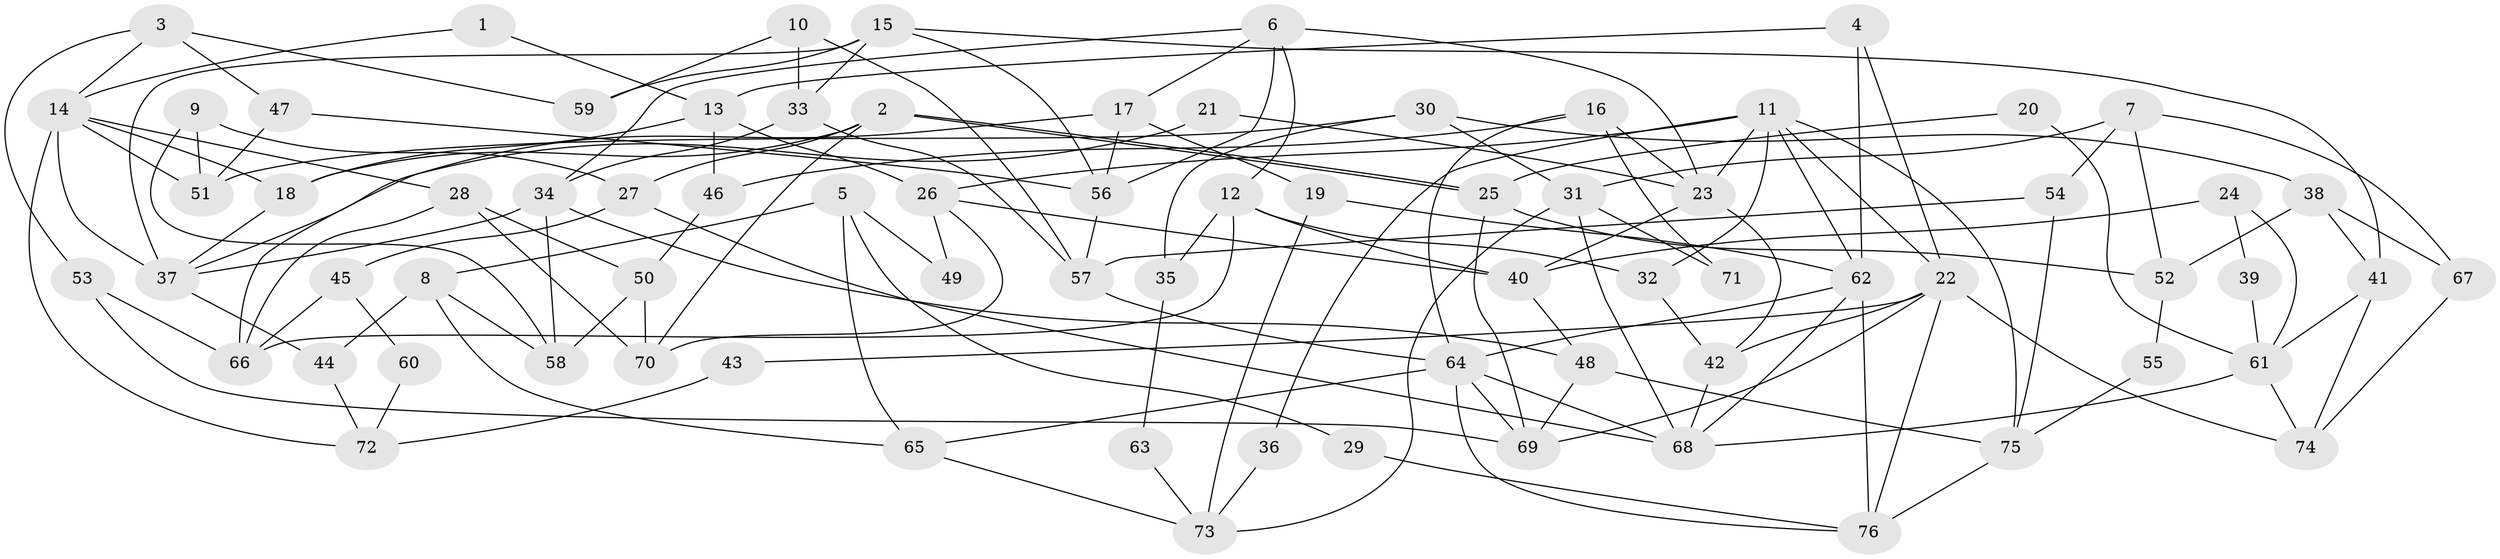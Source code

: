 // Generated by graph-tools (version 1.1) at 2025/14/03/09/25 04:14:57]
// undirected, 76 vertices, 152 edges
graph export_dot {
graph [start="1"]
  node [color=gray90,style=filled];
  1;
  2;
  3;
  4;
  5;
  6;
  7;
  8;
  9;
  10;
  11;
  12;
  13;
  14;
  15;
  16;
  17;
  18;
  19;
  20;
  21;
  22;
  23;
  24;
  25;
  26;
  27;
  28;
  29;
  30;
  31;
  32;
  33;
  34;
  35;
  36;
  37;
  38;
  39;
  40;
  41;
  42;
  43;
  44;
  45;
  46;
  47;
  48;
  49;
  50;
  51;
  52;
  53;
  54;
  55;
  56;
  57;
  58;
  59;
  60;
  61;
  62;
  63;
  64;
  65;
  66;
  67;
  68;
  69;
  70;
  71;
  72;
  73;
  74;
  75;
  76;
  1 -- 14;
  1 -- 13;
  2 -- 18;
  2 -- 25;
  2 -- 25;
  2 -- 27;
  2 -- 70;
  3 -- 14;
  3 -- 53;
  3 -- 47;
  3 -- 59;
  4 -- 62;
  4 -- 22;
  4 -- 13;
  5 -- 65;
  5 -- 8;
  5 -- 29;
  5 -- 49;
  6 -- 34;
  6 -- 12;
  6 -- 17;
  6 -- 23;
  6 -- 56;
  7 -- 31;
  7 -- 54;
  7 -- 52;
  7 -- 67;
  8 -- 58;
  8 -- 65;
  8 -- 44;
  9 -- 27;
  9 -- 58;
  9 -- 51;
  10 -- 33;
  10 -- 59;
  10 -- 57;
  11 -- 22;
  11 -- 23;
  11 -- 26;
  11 -- 32;
  11 -- 36;
  11 -- 62;
  11 -- 75;
  12 -- 40;
  12 -- 66;
  12 -- 32;
  12 -- 35;
  13 -- 46;
  13 -- 18;
  13 -- 26;
  14 -- 18;
  14 -- 51;
  14 -- 28;
  14 -- 37;
  14 -- 72;
  15 -- 33;
  15 -- 41;
  15 -- 37;
  15 -- 56;
  15 -- 59;
  16 -- 64;
  16 -- 23;
  16 -- 46;
  16 -- 71;
  17 -- 56;
  17 -- 19;
  17 -- 66;
  18 -- 37;
  19 -- 62;
  19 -- 73;
  20 -- 61;
  20 -- 25;
  21 -- 37;
  21 -- 23;
  22 -- 42;
  22 -- 76;
  22 -- 43;
  22 -- 69;
  22 -- 74;
  23 -- 40;
  23 -- 42;
  24 -- 40;
  24 -- 61;
  24 -- 39;
  25 -- 69;
  25 -- 52;
  26 -- 40;
  26 -- 49;
  26 -- 70;
  27 -- 68;
  27 -- 45;
  28 -- 70;
  28 -- 50;
  28 -- 66;
  29 -- 76;
  30 -- 51;
  30 -- 38;
  30 -- 31;
  30 -- 35;
  31 -- 68;
  31 -- 71;
  31 -- 73;
  32 -- 42;
  33 -- 34;
  33 -- 57;
  34 -- 37;
  34 -- 48;
  34 -- 58;
  35 -- 63;
  36 -- 73;
  37 -- 44;
  38 -- 52;
  38 -- 41;
  38 -- 67;
  39 -- 61;
  40 -- 48;
  41 -- 61;
  41 -- 74;
  42 -- 68;
  43 -- 72;
  44 -- 72;
  45 -- 66;
  45 -- 60;
  46 -- 50;
  47 -- 56;
  47 -- 51;
  48 -- 75;
  48 -- 69;
  50 -- 70;
  50 -- 58;
  52 -- 55;
  53 -- 69;
  53 -- 66;
  54 -- 57;
  54 -- 75;
  55 -- 75;
  56 -- 57;
  57 -- 64;
  60 -- 72;
  61 -- 74;
  61 -- 68;
  62 -- 64;
  62 -- 68;
  62 -- 76;
  63 -- 73;
  64 -- 68;
  64 -- 65;
  64 -- 69;
  64 -- 76;
  65 -- 73;
  67 -- 74;
  75 -- 76;
}
